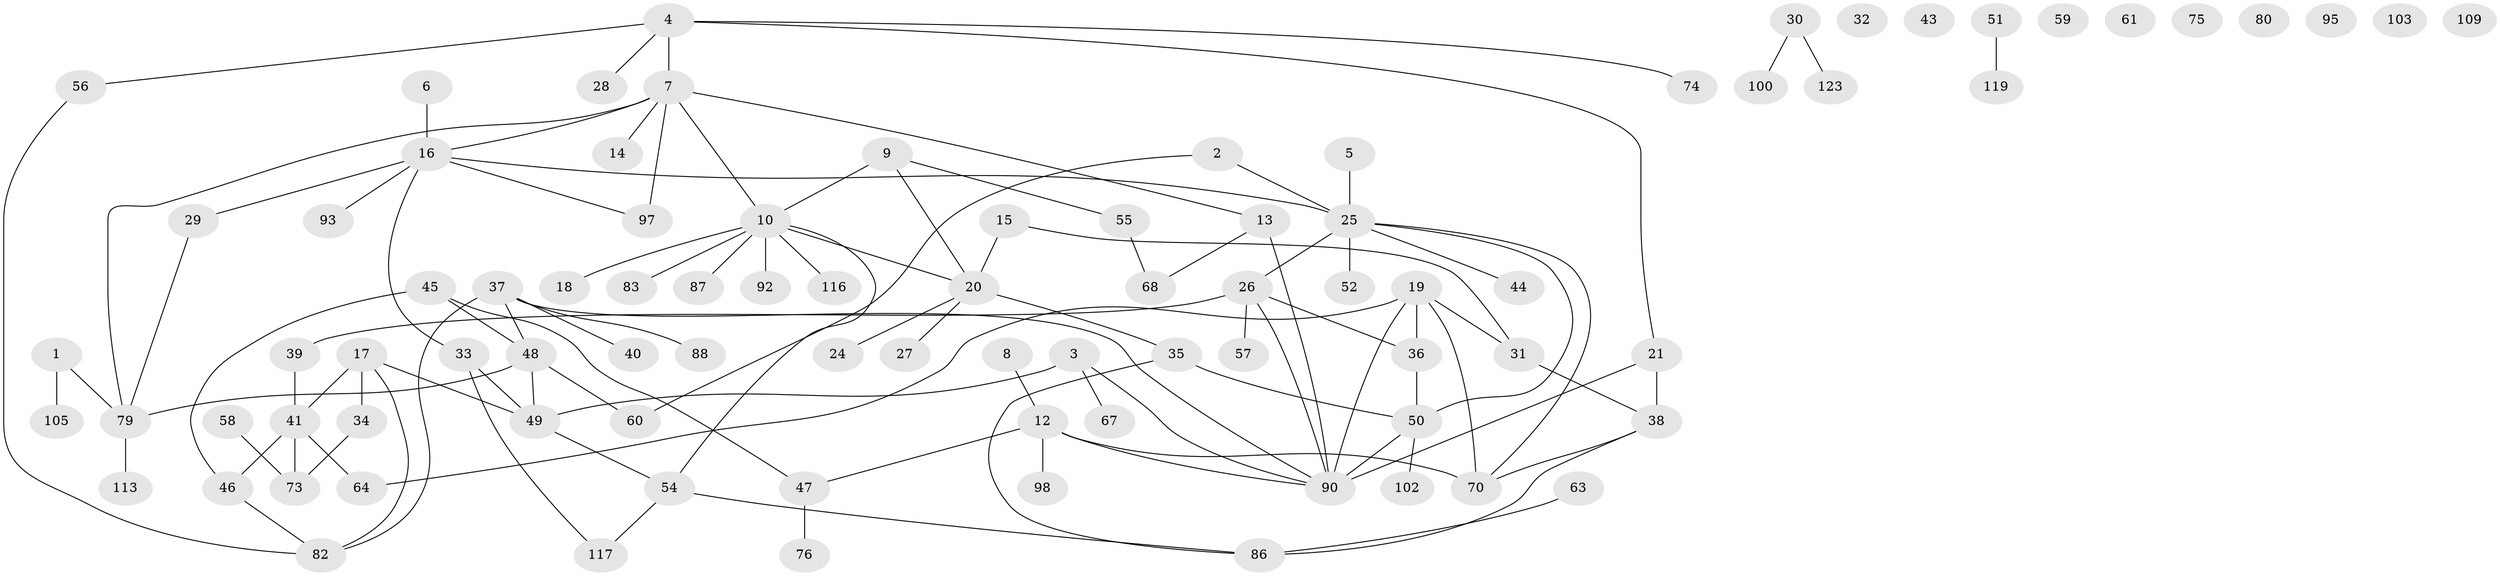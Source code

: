 // Generated by graph-tools (version 1.1) at 2025/23/03/03/25 07:23:28]
// undirected, 88 vertices, 107 edges
graph export_dot {
graph [start="1"]
  node [color=gray90,style=filled];
  1;
  2;
  3 [super="+104"];
  4 [super="+23"];
  5 [super="+11"];
  6;
  7 [super="+22"];
  8 [super="+89"];
  9 [super="+101"];
  10 [super="+72"];
  12 [super="+121"];
  13;
  14 [super="+85"];
  15;
  16 [super="+71"];
  17;
  18 [super="+110"];
  19 [super="+62"];
  20 [super="+65"];
  21 [super="+114"];
  24;
  25 [super="+42"];
  26 [super="+108"];
  27 [super="+111"];
  28;
  29;
  30;
  31;
  32;
  33;
  34 [super="+69"];
  35;
  36;
  37 [super="+77"];
  38 [super="+81"];
  39;
  40;
  41 [super="+124"];
  43 [super="+99"];
  44;
  45;
  46 [super="+53"];
  47 [super="+78"];
  48 [super="+96"];
  49 [super="+84"];
  50 [super="+122"];
  51 [super="+94"];
  52;
  54;
  55;
  56;
  57;
  58 [super="+120"];
  59;
  60;
  61;
  63;
  64 [super="+66"];
  67;
  68 [super="+106"];
  70;
  73;
  74;
  75;
  76;
  79 [super="+112"];
  80;
  82 [super="+91"];
  83;
  86 [super="+115"];
  87;
  88;
  90 [super="+107"];
  92;
  93;
  95;
  97;
  98;
  100;
  102;
  103;
  105;
  109;
  113;
  116 [super="+118"];
  117;
  119;
  123;
  1 -- 105;
  1 -- 79;
  2 -- 25;
  2 -- 60;
  3 -- 67;
  3 -- 49;
  3 -- 90;
  4 -- 28;
  4 -- 56;
  4 -- 74;
  4 -- 7;
  4 -- 21;
  5 -- 25;
  6 -- 16;
  7 -- 10;
  7 -- 97;
  7 -- 16;
  7 -- 13;
  7 -- 79;
  7 -- 14;
  8 -- 12;
  9 -- 10;
  9 -- 20;
  9 -- 55;
  10 -- 18;
  10 -- 54;
  10 -- 83;
  10 -- 20;
  10 -- 87;
  10 -- 92;
  10 -- 116;
  12 -- 47;
  12 -- 70;
  12 -- 90;
  12 -- 98;
  13 -- 68;
  13 -- 90 [weight=2];
  15 -- 20;
  15 -- 31;
  16 -- 29;
  16 -- 97;
  16 -- 25;
  16 -- 93;
  16 -- 33;
  17 -- 49;
  17 -- 41;
  17 -- 82;
  17 -- 34;
  19 -- 31;
  19 -- 36;
  19 -- 64;
  19 -- 70;
  19 -- 90;
  20 -- 24;
  20 -- 35;
  20 -- 27;
  21 -- 38;
  21 -- 90;
  25 -- 26;
  25 -- 44;
  25 -- 52;
  25 -- 70;
  25 -- 50;
  26 -- 36;
  26 -- 39;
  26 -- 57;
  26 -- 90;
  29 -- 79;
  30 -- 100;
  30 -- 123;
  31 -- 38;
  33 -- 49;
  33 -- 117;
  34 -- 73;
  35 -- 50;
  35 -- 86;
  36 -- 50;
  37 -- 88;
  37 -- 48;
  37 -- 82;
  37 -- 40;
  37 -- 90;
  38 -- 86;
  38 -- 70;
  39 -- 41;
  41 -- 64;
  41 -- 73;
  41 -- 46;
  45 -- 46;
  45 -- 48;
  45 -- 47;
  46 -- 82;
  47 -- 76;
  48 -- 49;
  48 -- 60;
  48 -- 79;
  49 -- 54;
  50 -- 102;
  50 -- 90;
  51 -- 119;
  54 -- 117;
  54 -- 86;
  55 -- 68;
  56 -- 82;
  58 -- 73;
  63 -- 86;
  79 -- 113;
}
